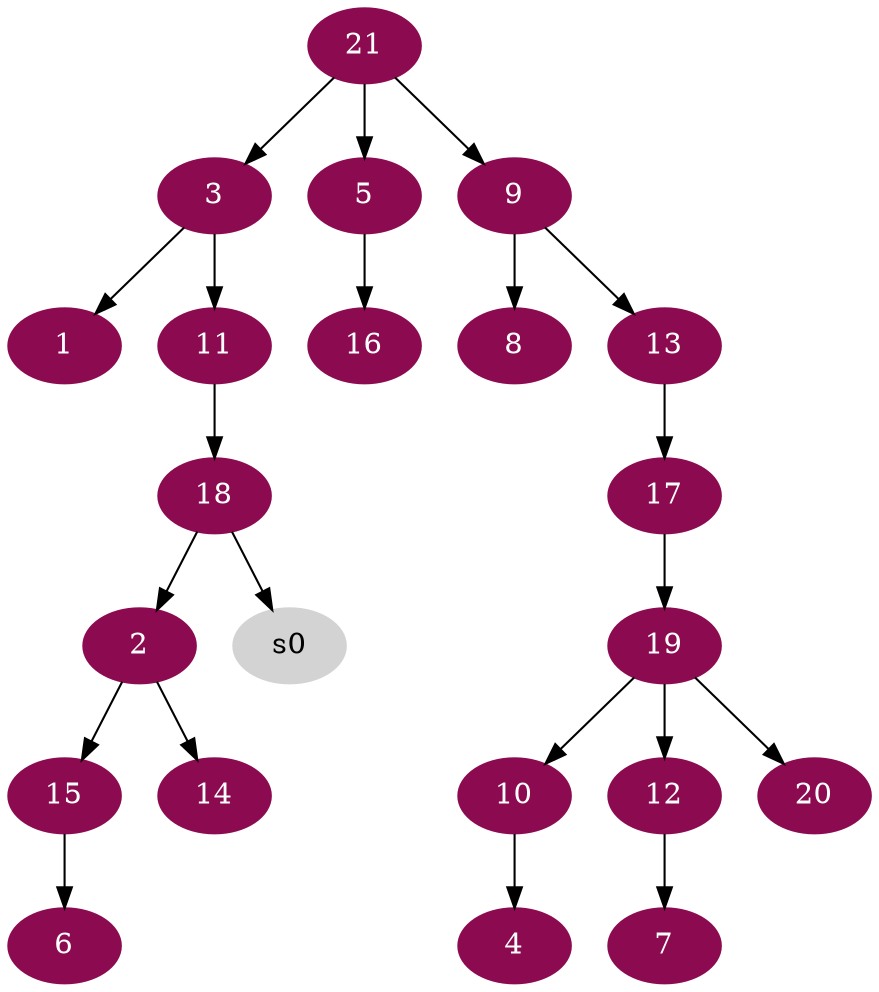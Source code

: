 digraph G {
node [color=deeppink4, style=filled, fontcolor=white];
3 -> 1;
18 -> 2;
21 -> 3;
10 -> 4;
21 -> 5;
15 -> 6;
12 -> 7;
9 -> 8;
21 -> 9;
19 -> 10;
3 -> 11;
19 -> 12;
9 -> 13;
2 -> 14;
2 -> 15;
5 -> 16;
13 -> 17;
11 -> 18;
17 -> 19;
19 -> 20;
node [color=lightgrey, style=filled, fontcolor=black];
18 -> s0;
}
